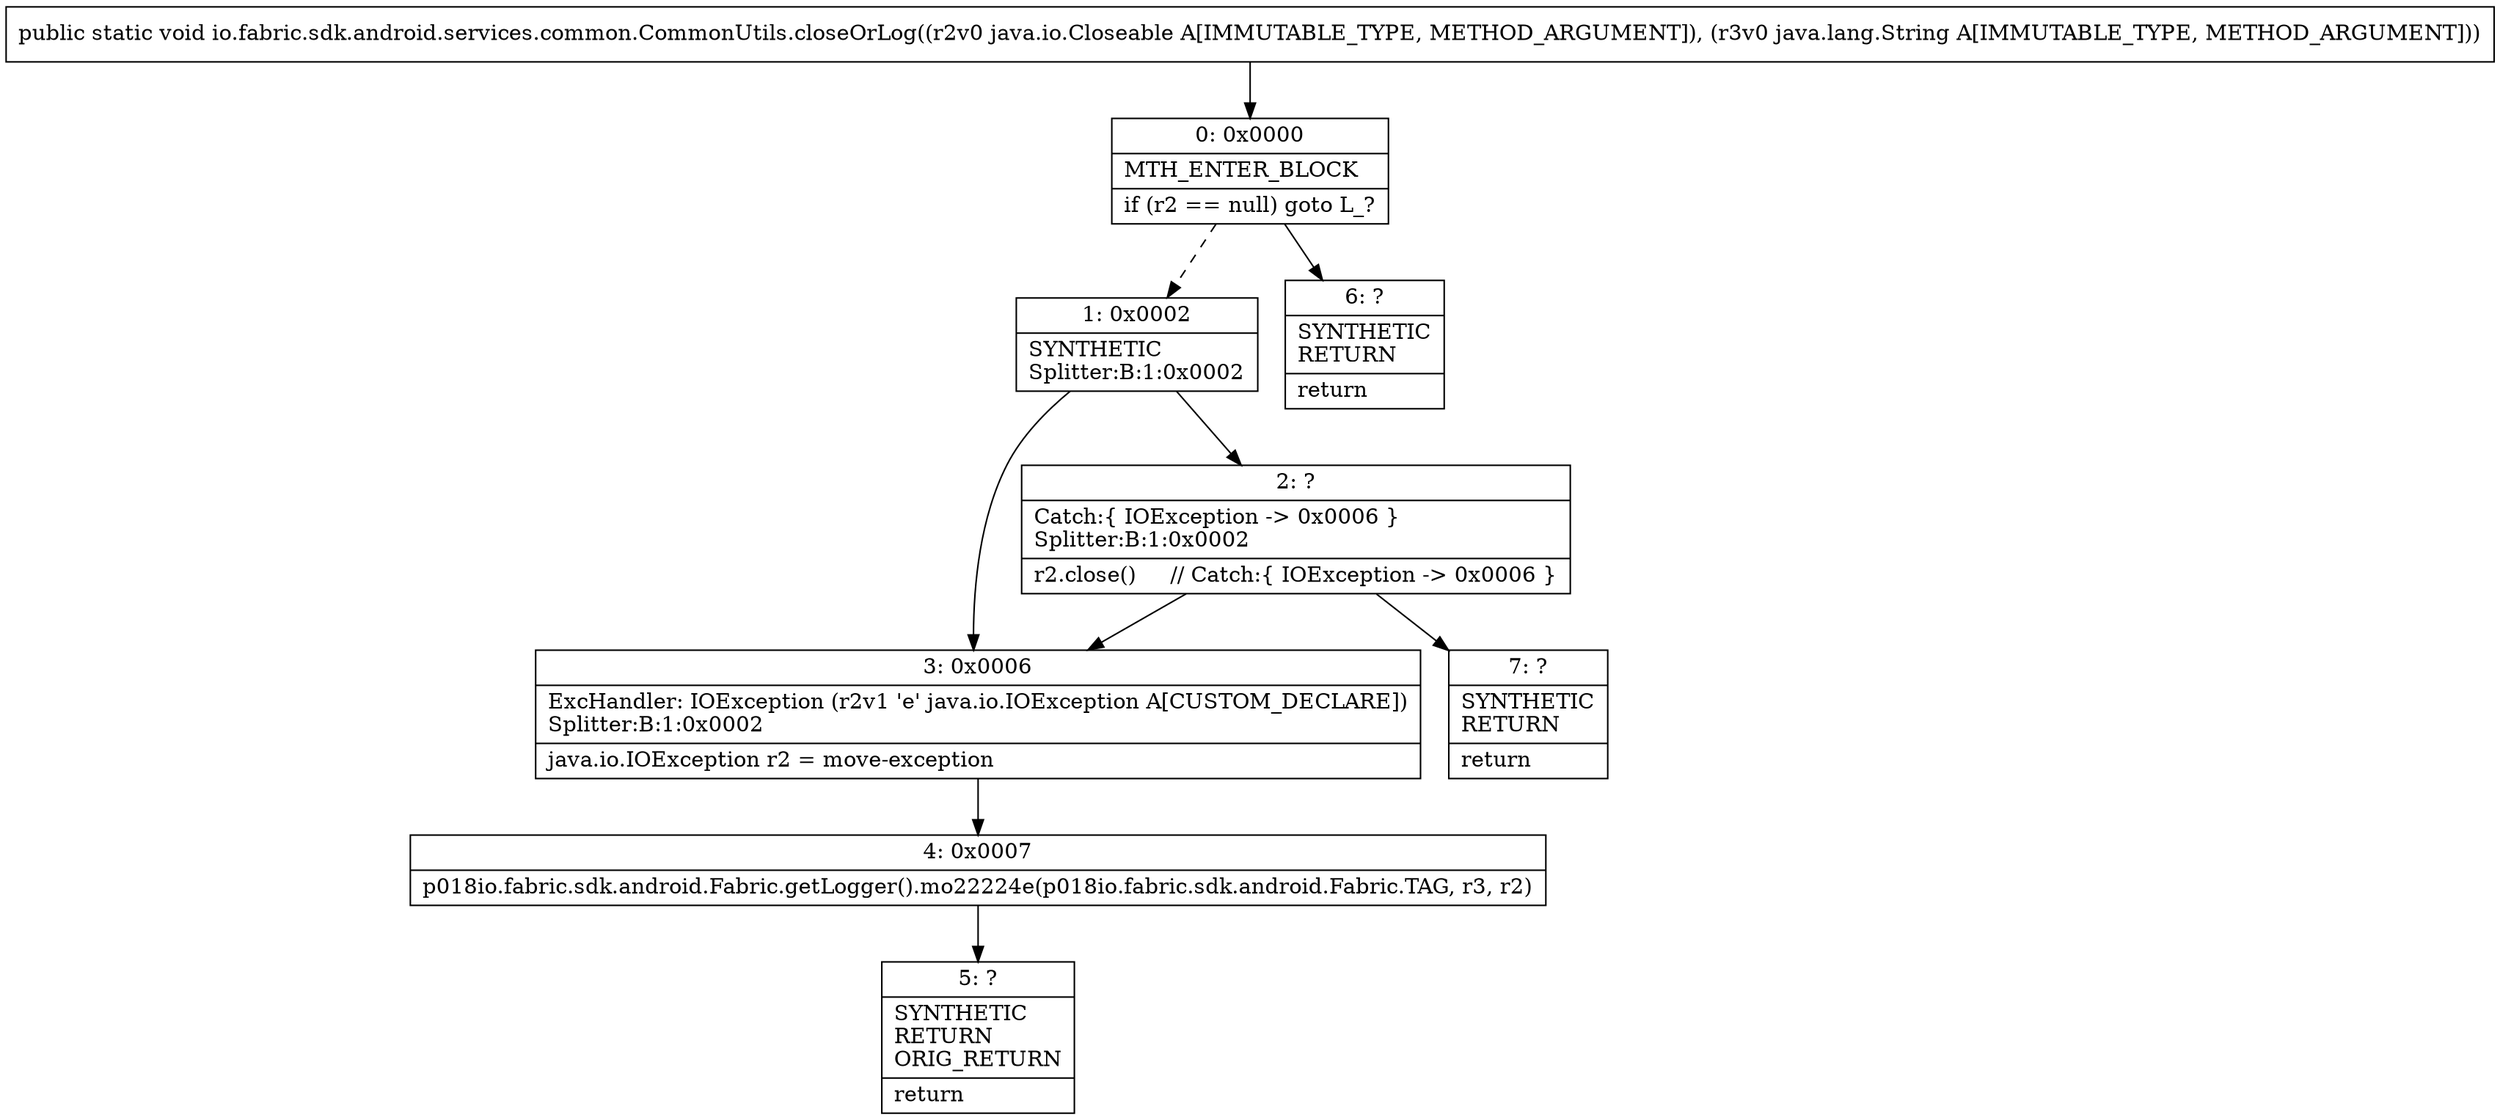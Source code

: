 digraph "CFG forio.fabric.sdk.android.services.common.CommonUtils.closeOrLog(Ljava\/io\/Closeable;Ljava\/lang\/String;)V" {
Node_0 [shape=record,label="{0\:\ 0x0000|MTH_ENTER_BLOCK\l|if (r2 == null) goto L_?\l}"];
Node_1 [shape=record,label="{1\:\ 0x0002|SYNTHETIC\lSplitter:B:1:0x0002\l}"];
Node_2 [shape=record,label="{2\:\ ?|Catch:\{ IOException \-\> 0x0006 \}\lSplitter:B:1:0x0002\l|r2.close()     \/\/ Catch:\{ IOException \-\> 0x0006 \}\l}"];
Node_3 [shape=record,label="{3\:\ 0x0006|ExcHandler: IOException (r2v1 'e' java.io.IOException A[CUSTOM_DECLARE])\lSplitter:B:1:0x0002\l|java.io.IOException r2 = move\-exception\l}"];
Node_4 [shape=record,label="{4\:\ 0x0007|p018io.fabric.sdk.android.Fabric.getLogger().mo22224e(p018io.fabric.sdk.android.Fabric.TAG, r3, r2)\l}"];
Node_5 [shape=record,label="{5\:\ ?|SYNTHETIC\lRETURN\lORIG_RETURN\l|return\l}"];
Node_6 [shape=record,label="{6\:\ ?|SYNTHETIC\lRETURN\l|return\l}"];
Node_7 [shape=record,label="{7\:\ ?|SYNTHETIC\lRETURN\l|return\l}"];
MethodNode[shape=record,label="{public static void io.fabric.sdk.android.services.common.CommonUtils.closeOrLog((r2v0 java.io.Closeable A[IMMUTABLE_TYPE, METHOD_ARGUMENT]), (r3v0 java.lang.String A[IMMUTABLE_TYPE, METHOD_ARGUMENT])) }"];
MethodNode -> Node_0;
Node_0 -> Node_1[style=dashed];
Node_0 -> Node_6;
Node_1 -> Node_2;
Node_1 -> Node_3;
Node_2 -> Node_3;
Node_2 -> Node_7;
Node_3 -> Node_4;
Node_4 -> Node_5;
}

